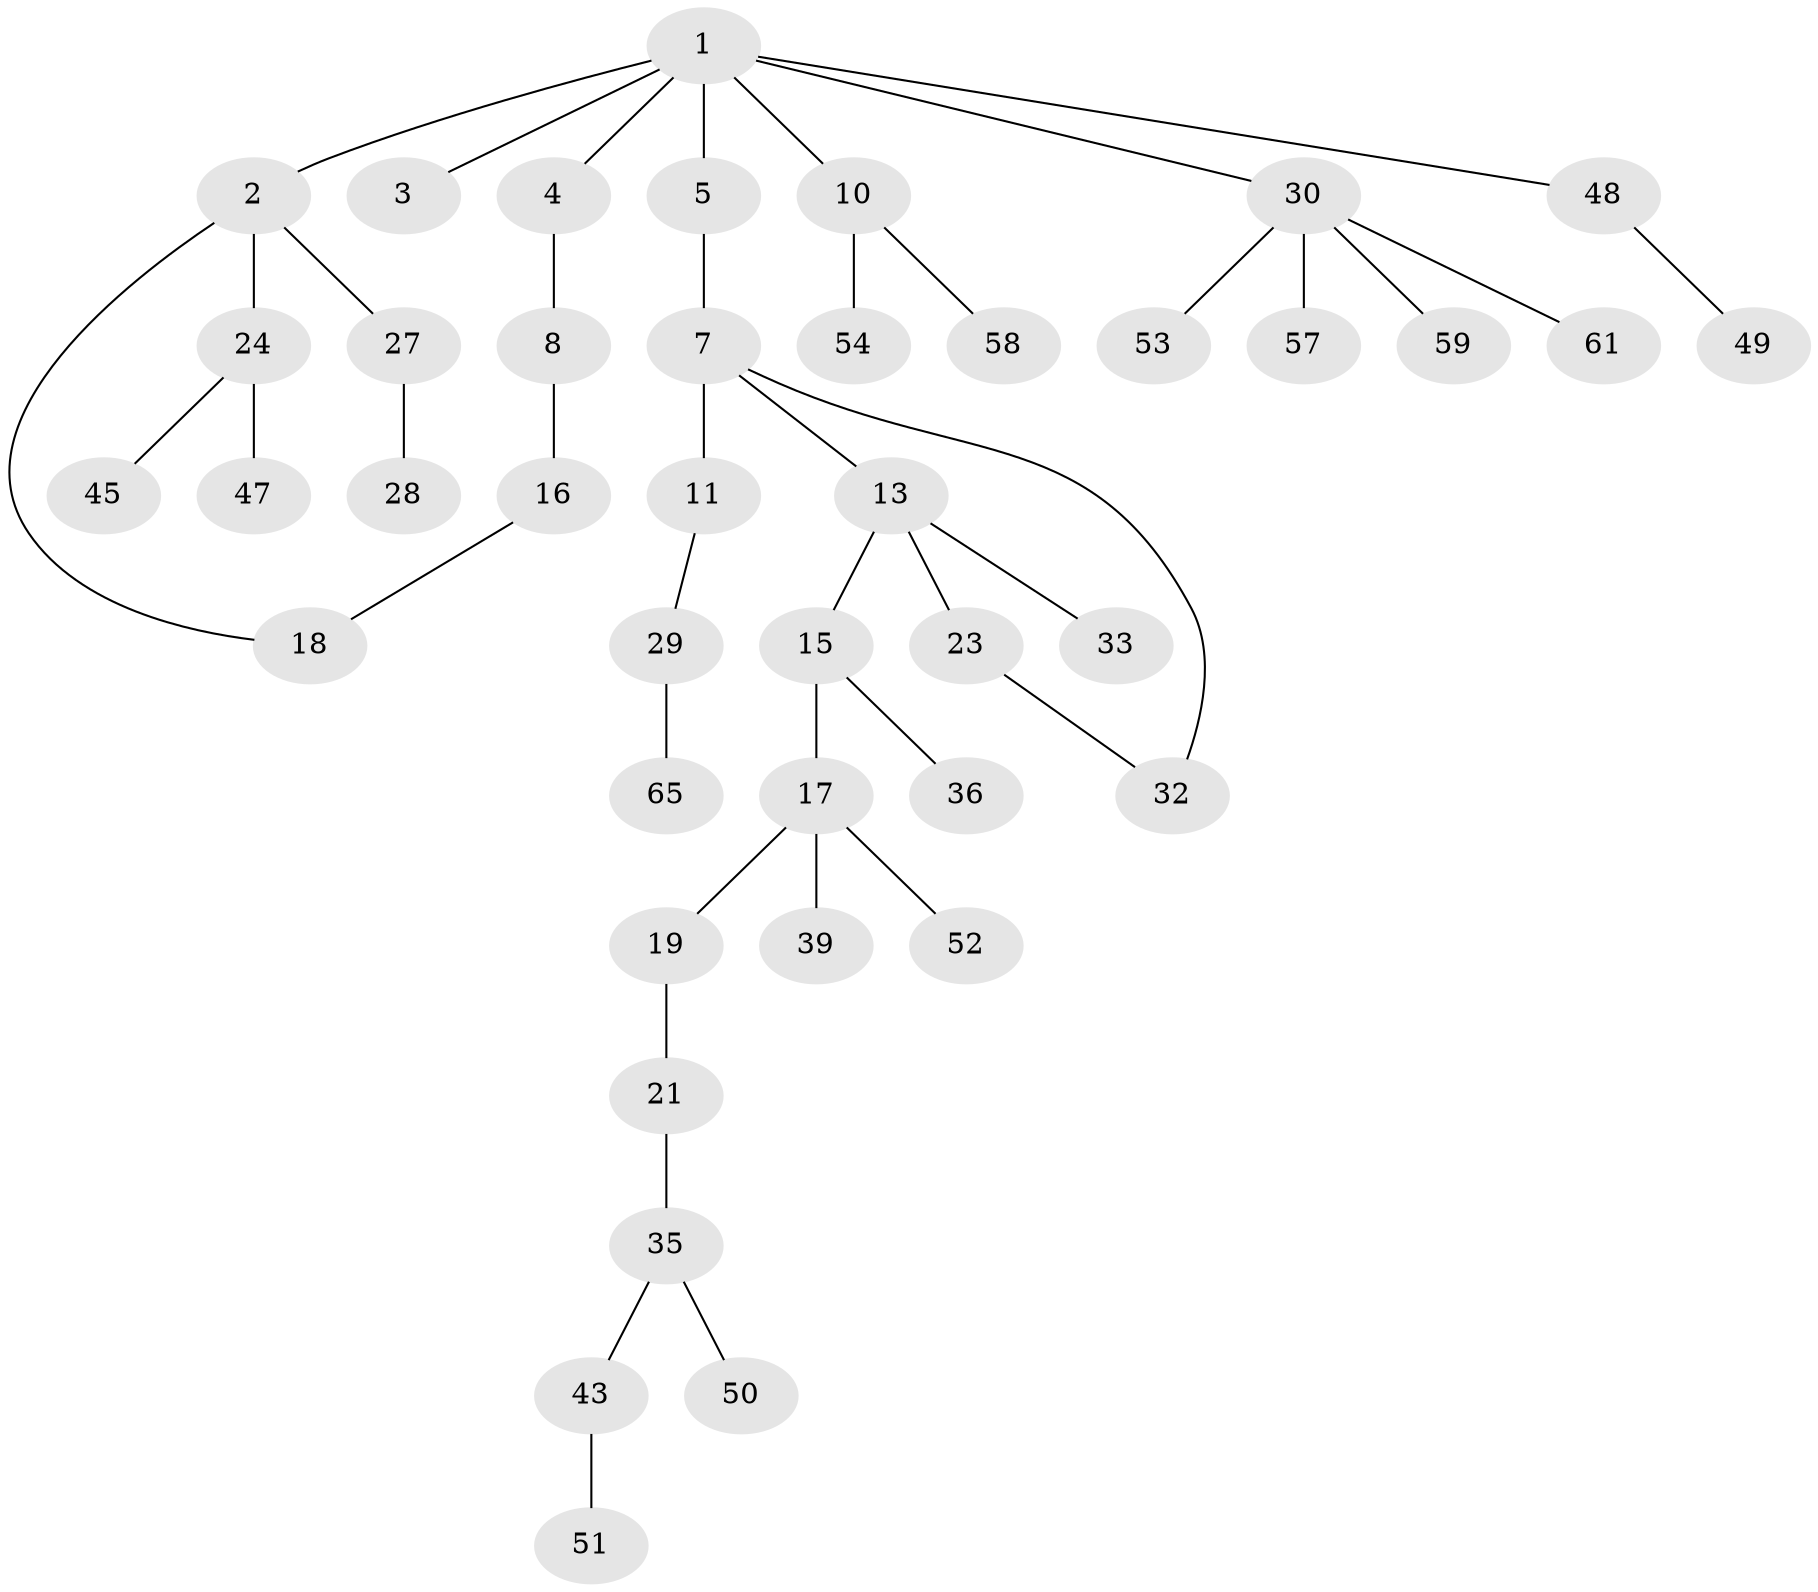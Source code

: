 // original degree distribution, {6: 0.015384615384615385, 3: 0.13846153846153847, 2: 0.46153846153846156, 4: 0.06153846153846154, 5: 0.015384615384615385, 1: 0.3076923076923077}
// Generated by graph-tools (version 1.1) at 2025/41/03/06/25 10:41:27]
// undirected, 42 vertices, 43 edges
graph export_dot {
graph [start="1"]
  node [color=gray90,style=filled];
  1 [super="+9"];
  2 [super="+14"];
  3 [super="+46"];
  4 [super="+6"];
  5;
  7 [super="+31"];
  8;
  10 [super="+44"];
  11 [super="+12"];
  13 [super="+26"];
  15 [super="+20"];
  16 [super="+22"];
  17 [super="+25"];
  18 [super="+64"];
  19;
  21;
  23 [super="+42"];
  24 [super="+37"];
  27;
  28 [super="+40"];
  29 [super="+56"];
  30 [super="+41"];
  32 [super="+34"];
  33;
  35 [super="+38"];
  36 [super="+63"];
  39;
  43 [super="+55"];
  45;
  47;
  48;
  49 [super="+60"];
  50;
  51;
  52;
  53;
  54 [super="+62"];
  57;
  58;
  59;
  61;
  65;
  1 -- 2;
  1 -- 3;
  1 -- 4;
  1 -- 5;
  1 -- 10;
  1 -- 48;
  1 -- 30;
  2 -- 27;
  2 -- 24;
  2 -- 18;
  4 -- 8;
  5 -- 7;
  7 -- 11;
  7 -- 13;
  7 -- 32;
  8 -- 16;
  10 -- 54;
  10 -- 58;
  11 -- 29 [weight=2];
  13 -- 15;
  13 -- 23;
  13 -- 33;
  15 -- 17;
  15 -- 36;
  16 -- 18;
  17 -- 19;
  17 -- 39;
  17 -- 52;
  19 -- 21;
  21 -- 35;
  23 -- 32;
  24 -- 45;
  24 -- 47;
  27 -- 28;
  29 -- 65;
  30 -- 57;
  30 -- 59;
  30 -- 61;
  30 -- 53;
  35 -- 50;
  35 -- 43;
  43 -- 51;
  48 -- 49;
}
